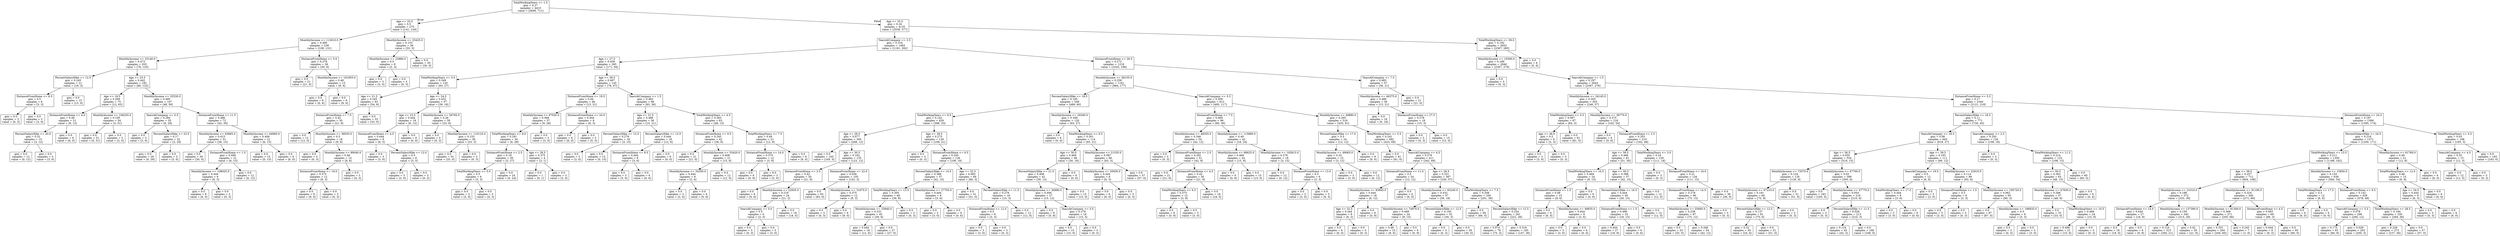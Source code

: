 digraph Tree {
node [shape=box] ;
0 [label="TotalWorkingYears <= 1.5\ngini = 0.27\nsamples = 4410\nvalue = [3699, 711]"] ;
1 [label="Age <= 33.5\ngini = 0.5\nsamples = 275\nvalue = [141, 134]"] ;
0 -> 1 [labeldistance=2.5, labelangle=45, headlabel="True"] ;
2 [label="MonthlyIncome <= 112610.0\ngini = 0.495\nsamples = 239\nvalue = [108, 131]"] ;
1 -> 2 ;
3 [label="MonthlyIncome <= 23140.0\ngini = 0.473\nsamples = 203\nvalue = [78, 125]"] ;
2 -> 3 ;
4 [label="PercentSalaryHike <= 12.5\ngini = 0.245\nsamples = 21\nvalue = [18, 3]"] ;
3 -> 4 ;
5 [label="DistanceFromHome <= 6.5\ngini = 0.5\nsamples = 6\nvalue = [3, 3]"] ;
4 -> 5 ;
6 [label="gini = 0.0\nsamples = 3\nvalue = [0, 3]"] ;
5 -> 6 ;
7 [label="gini = 0.0\nsamples = 3\nvalue = [3, 0]"] ;
5 -> 7 ;
8 [label="gini = 0.0\nsamples = 15\nvalue = [15, 0]"] ;
4 -> 8 ;
9 [label="Age <= 23.5\ngini = 0.442\nsamples = 182\nvalue = [60, 122]"] ;
3 -> 9 ;
10 [label="Age <= 18.5\ngini = 0.269\nsamples = 75\nvalue = [12, 63]"] ;
9 -> 10 ;
11 [label="DistanceFromHome <= 4.0\ngini = 0.49\nsamples = 21\nvalue = [9, 12]"] ;
10 -> 11 ;
12 [label="PercentSalaryHike <= 20.0\ngini = 0.32\nsamples = 15\nvalue = [3, 12]"] ;
11 -> 12 ;
13 [label="gini = 0.0\nsamples = 12\nvalue = [0, 12]"] ;
12 -> 13 ;
14 [label="gini = 0.0\nsamples = 3\nvalue = [3, 0]"] ;
12 -> 14 ;
15 [label="gini = 0.0\nsamples = 6\nvalue = [6, 0]"] ;
11 -> 15 ;
16 [label="MonthlyIncome <= 106255.0\ngini = 0.105\nsamples = 54\nvalue = [3, 51]"] ;
10 -> 16 ;
17 [label="gini = 0.0\nsamples = 51\nvalue = [0, 51]"] ;
16 -> 17 ;
18 [label="gini = 0.0\nsamples = 3\nvalue = [3, 0]"] ;
16 -> 18 ;
19 [label="MonthlyIncome <= 32530.0\ngini = 0.495\nsamples = 107\nvalue = [48, 59]"] ;
9 -> 19 ;
20 [label="YearsAtCompany <= 0.5\ngini = 0.284\nsamples = 35\nvalue = [6, 29]"] ;
19 -> 20 ;
21 [label="gini = 0.0\nsamples = 3\nvalue = [3, 0]"] ;
20 -> 21 ;
22 [label="PercentSalaryHike <= 23.5\ngini = 0.17\nsamples = 32\nvalue = [3, 29]"] ;
20 -> 22 ;
23 [label="gini = 0.0\nsamples = 29\nvalue = [0, 29]"] ;
22 -> 23 ;
24 [label="gini = 0.0\nsamples = 3\nvalue = [3, 0]"] ;
22 -> 24 ;
25 [label="DistanceFromHome <= 11.5\ngini = 0.486\nsamples = 72\nvalue = [42, 30]"] ;
19 -> 25 ;
26 [label="MonthlyIncome <= 63965.0\ngini = 0.415\nsamples = 51\nvalue = [36, 15]"] ;
25 -> 26 ;
27 [label="gini = 0.0\nsamples = 30\nvalue = [30, 0]"] ;
26 -> 27 ;
28 [label="DistanceFromHome <= 1.5\ngini = 0.408\nsamples = 21\nvalue = [6, 15]"] ;
26 -> 28 ;
29 [label="MonthlyIncome <= 108025.0\ngini = 0.444\nsamples = 9\nvalue = [6, 3]"] ;
28 -> 29 ;
30 [label="gini = 0.0\nsamples = 6\nvalue = [6, 0]"] ;
29 -> 30 ;
31 [label="gini = 0.0\nsamples = 3\nvalue = [0, 3]"] ;
29 -> 31 ;
32 [label="gini = 0.0\nsamples = 12\nvalue = [0, 12]"] ;
28 -> 32 ;
33 [label="MonthlyIncome <= 64960.0\ngini = 0.408\nsamples = 21\nvalue = [6, 15]"] ;
25 -> 33 ;
34 [label="gini = 0.0\nsamples = 15\nvalue = [0, 15]"] ;
33 -> 34 ;
35 [label="gini = 0.0\nsamples = 6\nvalue = [6, 0]"] ;
33 -> 35 ;
36 [label="DistanceFromHome <= 5.0\ngini = 0.278\nsamples = 36\nvalue = [30, 6]"] ;
2 -> 36 ;
37 [label="gini = 0.0\nsamples = 21\nvalue = [21, 0]"] ;
36 -> 37 ;
38 [label="MonthlyIncome <= 161855.0\ngini = 0.48\nsamples = 15\nvalue = [9, 6]"] ;
36 -> 38 ;
39 [label="gini = 0.0\nsamples = 6\nvalue = [0, 6]"] ;
38 -> 39 ;
40 [label="gini = 0.0\nsamples = 9\nvalue = [9, 0]"] ;
38 -> 40 ;
41 [label="MonthlyIncome <= 25425.0\ngini = 0.153\nsamples = 36\nvalue = [33, 3]"] ;
1 -> 41 ;
42 [label="MonthlyIncome <= 22880.0\ngini = 0.5\nsamples = 6\nvalue = [3, 3]"] ;
41 -> 42 ;
43 [label="gini = 0.0\nsamples = 3\nvalue = [3, 0]"] ;
42 -> 43 ;
44 [label="gini = 0.0\nsamples = 3\nvalue = [0, 3]"] ;
42 -> 44 ;
45 [label="gini = 0.0\nsamples = 30\nvalue = [30, 0]"] ;
41 -> 45 ;
46 [label="Age <= 33.5\ngini = 0.24\nsamples = 4135\nvalue = [3558, 577]"] ;
0 -> 46 [labeldistance=2.5, labelangle=-45, headlabel="False"] ;
47 [label="YearsAtCompany <= 2.5\ngini = 0.316\nsamples = 1483\nvalue = [1191, 292]"] ;
46 -> 47 ;
48 [label="Age <= 27.5\ngini = 0.458\nsamples = 265\nvalue = [171, 94]"] ;
47 -> 48 ;
49 [label="TotalWorkingYears <= 3.5\ngini = 0.349\nsamples = 120\nvalue = [93, 27]"] ;
48 -> 49 ;
50 [label="Age <= 21.5\ngini = 0.245\nsamples = 63\nvalue = [54, 9]"] ;
49 -> 50 ;
51 [label="DistanceFromHome <= 7.0\ngini = 0.42\nsamples = 30\nvalue = [21, 9]"] ;
50 -> 51 ;
52 [label="gini = 0.0\nsamples = 12\nvalue = [12, 0]"] ;
51 -> 52 ;
53 [label="MonthlyIncome <= 36035.0\ngini = 0.5\nsamples = 18\nvalue = [9, 9]"] ;
51 -> 53 ;
54 [label="gini = 0.0\nsamples = 3\nvalue = [0, 3]"] ;
53 -> 54 ;
55 [label="MonthlyIncome <= 89040.0\ngini = 0.48\nsamples = 15\nvalue = [9, 6]"] ;
53 -> 55 ;
56 [label="DistanceFromHome <= 19.0\ngini = 0.375\nsamples = 12\nvalue = [9, 3]"] ;
55 -> 56 ;
57 [label="gini = 0.0\nsamples = 9\nvalue = [9, 0]"] ;
56 -> 57 ;
58 [label="gini = 0.0\nsamples = 3\nvalue = [0, 3]"] ;
56 -> 58 ;
59 [label="gini = 0.0\nsamples = 3\nvalue = [0, 3]"] ;
55 -> 59 ;
60 [label="gini = 0.0\nsamples = 33\nvalue = [33, 0]"] ;
50 -> 60 ;
61 [label="Age <= 24.5\ngini = 0.432\nsamples = 57\nvalue = [39, 18]"] ;
49 -> 61 ;
62 [label="Age <= 23.5\ngini = 0.444\nsamples = 18\nvalue = [6, 12]"] ;
61 -> 62 ;
63 [label="DistanceFromHome <= 4.5\ngini = 0.444\nsamples = 9\nvalue = [6, 3]"] ;
62 -> 63 ;
64 [label="gini = 0.0\nsamples = 3\nvalue = [3, 0]"] ;
63 -> 64 ;
65 [label="PercentSalaryHike <= 12.0\ngini = 0.5\nsamples = 6\nvalue = [3, 3]"] ;
63 -> 65 ;
66 [label="gini = 0.0\nsamples = 3\nvalue = [3, 0]"] ;
65 -> 66 ;
67 [label="gini = 0.0\nsamples = 3\nvalue = [0, 3]"] ;
65 -> 67 ;
68 [label="gini = 0.0\nsamples = 9\nvalue = [0, 9]"] ;
62 -> 68 ;
69 [label="MonthlyIncome <= 26765.0\ngini = 0.26\nsamples = 39\nvalue = [33, 6]"] ;
61 -> 69 ;
70 [label="gini = 0.0\nsamples = 3\nvalue = [0, 3]"] ;
69 -> 70 ;
71 [label="MonthlyIncome <= 110125.0\ngini = 0.153\nsamples = 36\nvalue = [33, 3]"] ;
69 -> 71 ;
72 [label="gini = 0.0\nsamples = 33\nvalue = [33, 0]"] ;
71 -> 72 ;
73 [label="gini = 0.0\nsamples = 3\nvalue = [0, 3]"] ;
71 -> 73 ;
74 [label="Age <= 29.5\ngini = 0.497\nsamples = 145\nvalue = [78, 67]"] ;
48 -> 74 ;
75 [label="DistanceFromHome <= 19.5\ngini = 0.44\nsamples = 46\nvalue = [15, 31]"] ;
74 -> 75 ;
76 [label="MonthlyIncome <= 97020.0\ngini = 0.368\nsamples = 37\nvalue = [9, 28]"] ;
75 -> 76 ;
77 [label="TotalWorkingYears <= 9.0\ngini = 0.291\nsamples = 34\nvalue = [6, 28]"] ;
76 -> 77 ;
78 [label="DistanceFromHome <= 2.5\ngini = 0.18\nsamples = 30\nvalue = [3, 27]"] ;
77 -> 78 ;
79 [label="TotalWorkingYears <= 5.0\ngini = 0.5\nsamples = 6\nvalue = [3, 3]"] ;
78 -> 79 ;
80 [label="gini = 0.0\nsamples = 3\nvalue = [3, 0]"] ;
79 -> 80 ;
81 [label="gini = 0.0\nsamples = 3\nvalue = [0, 3]"] ;
79 -> 81 ;
82 [label="gini = 0.0\nsamples = 24\nvalue = [0, 24]"] ;
78 -> 82 ;
83 [label="Age <= 28.5\ngini = 0.375\nsamples = 4\nvalue = [3, 1]"] ;
77 -> 83 ;
84 [label="gini = 0.0\nsamples = 1\nvalue = [0, 1]"] ;
83 -> 84 ;
85 [label="gini = 0.0\nsamples = 3\nvalue = [3, 0]"] ;
83 -> 85 ;
86 [label="gini = 0.0\nsamples = 3\nvalue = [3, 0]"] ;
76 -> 86 ;
87 [label="DistanceFromHome <= 24.0\ngini = 0.444\nsamples = 9\nvalue = [6, 3]"] ;
75 -> 87 ;
88 [label="gini = 0.0\nsamples = 6\nvalue = [6, 0]"] ;
87 -> 88 ;
89 [label="gini = 0.0\nsamples = 3\nvalue = [0, 3]"] ;
87 -> 89 ;
90 [label="YearsAtCompany <= 1.5\ngini = 0.463\nsamples = 99\nvalue = [63, 36]"] ;
74 -> 90 ;
91 [label="Age <= 31.5\ngini = 0.486\nsamples = 36\nvalue = [15, 21]"] ;
90 -> 91 ;
92 [label="PercentSalaryHike <= 13.5\ngini = 0.278\nsamples = 18\nvalue = [3, 15]"] ;
91 -> 92 ;
93 [label="gini = 0.0\nsamples = 3\nvalue = [3, 0]"] ;
92 -> 93 ;
94 [label="gini = 0.0\nsamples = 15\nvalue = [0, 15]"] ;
92 -> 94 ;
95 [label="PercentSalaryHike <= 13.5\ngini = 0.444\nsamples = 18\nvalue = [12, 6]"] ;
91 -> 95 ;
96 [label="DistanceFromHome <= 9.5\ngini = 0.444\nsamples = 9\nvalue = [3, 6]"] ;
95 -> 96 ;
97 [label="gini = 0.0\nsamples = 3\nvalue = [3, 0]"] ;
96 -> 97 ;
98 [label="gini = 0.0\nsamples = 6\nvalue = [0, 6]"] ;
96 -> 98 ;
99 [label="gini = 0.0\nsamples = 9\nvalue = [9, 0]"] ;
95 -> 99 ;
100 [label="TotalWorkingYears <= 4.5\ngini = 0.363\nsamples = 63\nvalue = [48, 15]"] ;
90 -> 100 ;
101 [label="DistanceFromHome <= 9.5\ngini = 0.245\nsamples = 42\nvalue = [36, 6]"] ;
100 -> 101 ;
102 [label="gini = 0.0\nsamples = 21\nvalue = [21, 0]"] ;
101 -> 102 ;
103 [label="MonthlyIncome <= 53420.0\ngini = 0.408\nsamples = 21\nvalue = [15, 6]"] ;
101 -> 103 ;
104 [label="MonthlyIncome <= 34350.0\ngini = 0.444\nsamples = 9\nvalue = [3, 6]"] ;
103 -> 104 ;
105 [label="gini = 0.0\nsamples = 3\nvalue = [3, 0]"] ;
104 -> 105 ;
106 [label="gini = 0.0\nsamples = 6\nvalue = [0, 6]"] ;
104 -> 106 ;
107 [label="gini = 0.0\nsamples = 12\nvalue = [12, 0]"] ;
103 -> 107 ;
108 [label="TotalWorkingYears <= 7.5\ngini = 0.49\nsamples = 21\nvalue = [12, 9]"] ;
100 -> 108 ;
109 [label="DistanceFromHome <= 14.0\ngini = 0.375\nsamples = 12\nvalue = [3, 9]"] ;
108 -> 109 ;
110 [label="gini = 0.0\nsamples = 9\nvalue = [0, 9]"] ;
109 -> 110 ;
111 [label="gini = 0.0\nsamples = 3\nvalue = [3, 0]"] ;
109 -> 111 ;
112 [label="gini = 0.0\nsamples = 9\nvalue = [9, 0]"] ;
108 -> 112 ;
113 [label="DistanceFromHome <= 26.5\ngini = 0.272\nsamples = 1218\nvalue = [1020, 198]"] ;
47 -> 113 ;
114 [label="MonthlyIncome <= 48155.0\ngini = 0.258\nsamples = 1161\nvalue = [984, 177]"] ;
113 -> 114 ;
115 [label="PercentSalaryHike <= 18.5\ngini = 0.195\nsamples = 549\nvalue = [489, 60]"] ;
114 -> 115 ;
116 [label="TotalWorkingYears <= 9.5\ngini = 0.142\nsamples = 429\nvalue = [396, 33]"] ;
115 -> 116 ;
117 [label="Age <= 29.5\ngini = 0.077\nsamples = 300\nvalue = [288, 12]"] ;
116 -> 117 ;
118 [label="gini = 0.0\nsamples = 165\nvalue = [165, 0]"] ;
117 -> 118 ;
119 [label="Age <= 30.5\ngini = 0.162\nsamples = 135\nvalue = [123, 12]"] ;
117 -> 119 ;
120 [label="DistanceFromHome <= 3.5\ngini = 0.42\nsamples = 30\nvalue = [21, 9]"] ;
119 -> 120 ;
121 [label="gini = 0.0\nsamples = 6\nvalue = [0, 6]"] ;
120 -> 121 ;
122 [label="MonthlyIncome <= 22935.0\ngini = 0.219\nsamples = 24\nvalue = [21, 3]"] ;
120 -> 122 ;
123 [label="YearsAtCompany <= 5.0\ngini = 0.5\nsamples = 6\nvalue = [3, 3]"] ;
122 -> 123 ;
124 [label="gini = 0.0\nsamples = 3\nvalue = [0, 3]"] ;
123 -> 124 ;
125 [label="gini = 0.0\nsamples = 3\nvalue = [3, 0]"] ;
123 -> 125 ;
126 [label="gini = 0.0\nsamples = 18\nvalue = [18, 0]"] ;
122 -> 126 ;
127 [label="DistanceFromHome <= 22.0\ngini = 0.056\nsamples = 105\nvalue = [102, 3]"] ;
119 -> 127 ;
128 [label="gini = 0.0\nsamples = 93\nvalue = [93, 0]"] ;
127 -> 128 ;
129 [label="MonthlyIncome <= 31675.0\ngini = 0.375\nsamples = 12\nvalue = [9, 3]"] ;
127 -> 129 ;
130 [label="gini = 0.0\nsamples = 3\nvalue = [0, 3]"] ;
129 -> 130 ;
131 [label="gini = 0.0\nsamples = 9\nvalue = [9, 0]"] ;
129 -> 131 ;
132 [label="Age <= 28.5\ngini = 0.273\nsamples = 129\nvalue = [108, 21]"] ;
116 -> 132 ;
133 [label="gini = 0.0\nsamples = 3\nvalue = [0, 3]"] ;
132 -> 133 ;
134 [label="DistanceFromHome <= 6.5\ngini = 0.245\nsamples = 126\nvalue = [108, 18]"] ;
132 -> 134 ;
135 [label="PercentSalaryHike <= 14.5\ngini = 0.388\nsamples = 57\nvalue = [42, 15]"] ;
134 -> 135 ;
136 [label="TotalWorkingYears <= 13.5\ngini = 0.305\nsamples = 48\nvalue = [39, 9]"] ;
135 -> 136 ;
137 [label="MonthlyIncome <= 25840.0\ngini = 0.231\nsamples = 45\nvalue = [39, 6]"] ;
136 -> 137 ;
138 [label="gini = 0.444\nsamples = 18\nvalue = [12, 6]"] ;
137 -> 138 ;
139 [label="gini = 0.0\nsamples = 27\nvalue = [27, 0]"] ;
137 -> 139 ;
140 [label="gini = 0.0\nsamples = 3\nvalue = [0, 3]"] ;
136 -> 140 ;
141 [label="MonthlyIncome <= 27750.0\ngini = 0.444\nsamples = 9\nvalue = [3, 6]"] ;
135 -> 141 ;
142 [label="gini = 0.0\nsamples = 3\nvalue = [3, 0]"] ;
141 -> 142 ;
143 [label="gini = 0.0\nsamples = 6\nvalue = [0, 6]"] ;
141 -> 143 ;
144 [label="Age <= 32.5\ngini = 0.083\nsamples = 69\nvalue = [66, 3]"] ;
134 -> 144 ;
145 [label="gini = 0.0\nsamples = 51\nvalue = [51, 0]"] ;
144 -> 145 ;
146 [label="PercentSalaryHike <= 11.5\ngini = 0.278\nsamples = 18\nvalue = [15, 3]"] ;
144 -> 146 ;
147 [label="DistanceFromHome <= 12.0\ngini = 0.5\nsamples = 6\nvalue = [3, 3]"] ;
146 -> 147 ;
148 [label="gini = 0.0\nsamples = 3\nvalue = [3, 0]"] ;
147 -> 148 ;
149 [label="gini = 0.0\nsamples = 3\nvalue = [0, 3]"] ;
147 -> 149 ;
150 [label="gini = 0.0\nsamples = 12\nvalue = [12, 0]"] ;
146 -> 150 ;
151 [label="MonthlyIncome <= 20340.0\ngini = 0.349\nsamples = 120\nvalue = [93, 27]"] ;
115 -> 151 ;
152 [label="gini = 0.0\nsamples = 6\nvalue = [0, 6]"] ;
151 -> 152 ;
153 [label="TotalWorkingYears <= 6.5\ngini = 0.301\nsamples = 114\nvalue = [93, 21]"] ;
151 -> 153 ;
154 [label="Age <= 30.0\ngini = 0.469\nsamples = 48\nvalue = [30, 18]"] ;
153 -> 154 ;
155 [label="PercentSalaryHike <= 21.5\ngini = 0.408\nsamples = 42\nvalue = [30, 12]"] ;
154 -> 155 ;
156 [label="MonthlyIncome <= 26990.0\ngini = 0.494\nsamples = 27\nvalue = [15, 12]"] ;
155 -> 156 ;
157 [label="gini = 0.0\nsamples = 9\nvalue = [0, 9]"] ;
156 -> 157 ;
158 [label="YearsAtCompany <= 5.5\ngini = 0.278\nsamples = 18\nvalue = [15, 3]"] ;
156 -> 158 ;
159 [label="gini = 0.0\nsamples = 15\nvalue = [15, 0]"] ;
158 -> 159 ;
160 [label="gini = 0.0\nsamples = 3\nvalue = [0, 3]"] ;
158 -> 160 ;
161 [label="gini = 0.0\nsamples = 15\nvalue = [15, 0]"] ;
155 -> 161 ;
162 [label="gini = 0.0\nsamples = 6\nvalue = [0, 6]"] ;
154 -> 162 ;
163 [label="MonthlyIncome <= 21535.0\ngini = 0.087\nsamples = 66\nvalue = [63, 3]"] ;
153 -> 163 ;
164 [label="MonthlyIncome <= 20930.0\ngini = 0.444\nsamples = 9\nvalue = [6, 3]"] ;
163 -> 164 ;
165 [label="gini = 0.0\nsamples = 6\nvalue = [6, 0]"] ;
164 -> 165 ;
166 [label="gini = 0.0\nsamples = 3\nvalue = [0, 3]"] ;
164 -> 166 ;
167 [label="gini = 0.0\nsamples = 57\nvalue = [57, 0]"] ;
163 -> 167 ;
168 [label="YearsAtCompany <= 3.5\ngini = 0.309\nsamples = 612\nvalue = [495, 117]"] ;
114 -> 168 ;
169 [label="DistanceFromHome <= 7.5\ngini = 0.469\nsamples = 96\nvalue = [60, 36]"] ;
168 -> 169 ;
170 [label="MonthlyIncome <= 48355.0\ngini = 0.346\nsamples = 54\nvalue = [42, 12]"] ;
169 -> 170 ;
171 [label="gini = 0.0\nsamples = 3\nvalue = [0, 3]"] ;
170 -> 171 ;
172 [label="DistanceFromHome <= 2.5\ngini = 0.291\nsamples = 51\nvalue = [42, 9]"] ;
170 -> 172 ;
173 [label="gini = 0.0\nsamples = 21\nvalue = [21, 0]"] ;
172 -> 173 ;
174 [label="DistanceFromHome <= 4.5\ngini = 0.42\nsamples = 30\nvalue = [21, 9]"] ;
172 -> 174 ;
175 [label="TotalWorkingYears <= 6.5\ngini = 0.375\nsamples = 12\nvalue = [3, 9]"] ;
174 -> 175 ;
176 [label="gini = 0.0\nsamples = 9\nvalue = [0, 9]"] ;
175 -> 176 ;
177 [label="gini = 0.0\nsamples = 3\nvalue = [3, 0]"] ;
175 -> 177 ;
178 [label="gini = 0.0\nsamples = 18\nvalue = [18, 0]"] ;
174 -> 178 ;
179 [label="MonthlyIncome <= 115880.0\ngini = 0.49\nsamples = 42\nvalue = [18, 24]"] ;
169 -> 179 ;
180 [label="MonthlyIncome <= 86825.0\ngini = 0.469\nsamples = 24\nvalue = [15, 9]"] ;
179 -> 180 ;
181 [label="gini = 0.0\nsamples = 9\nvalue = [0, 9]"] ;
180 -> 181 ;
182 [label="gini = 0.0\nsamples = 15\nvalue = [15, 0]"] ;
180 -> 182 ;
183 [label="MonthlyIncome <= 192815.0\ngini = 0.278\nsamples = 18\nvalue = [3, 15]"] ;
179 -> 183 ;
184 [label="gini = 0.0\nsamples = 12\nvalue = [0, 12]"] ;
183 -> 184 ;
185 [label="DistanceFromHome <= 13.0\ngini = 0.5\nsamples = 6\nvalue = [3, 3]"] ;
183 -> 185 ;
186 [label="gini = 0.0\nsamples = 3\nvalue = [3, 0]"] ;
185 -> 186 ;
187 [label="gini = 0.0\nsamples = 3\nvalue = [0, 3]"] ;
185 -> 187 ;
188 [label="MonthlyIncome <= 49880.0\ngini = 0.265\nsamples = 516\nvalue = [435, 81]"] ;
168 -> 188 ;
189 [label="PercentSalaryHike <= 17.0\ngini = 0.5\nsamples = 24\nvalue = [12, 12]"] ;
188 -> 189 ;
190 [label="MonthlyIncome <= 49065.0\ngini = 0.32\nsamples = 15\nvalue = [3, 12]"] ;
189 -> 190 ;
191 [label="gini = 0.0\nsamples = 3\nvalue = [3, 0]"] ;
190 -> 191 ;
192 [label="gini = 0.0\nsamples = 12\nvalue = [0, 12]"] ;
190 -> 192 ;
193 [label="gini = 0.0\nsamples = 9\nvalue = [9, 0]"] ;
189 -> 193 ;
194 [label="TotalWorkingYears <= 5.5\ngini = 0.241\nsamples = 492\nvalue = [423, 69]"] ;
188 -> 194 ;
195 [label="gini = 0.0\nsamples = 81\nvalue = [81, 0]"] ;
194 -> 195 ;
196 [label="YearsAtCompany <= 4.5\ngini = 0.279\nsamples = 411\nvalue = [342, 69]"] ;
194 -> 196 ;
197 [label="DistanceFromHome <= 11.0\ngini = 0.5\nsamples = 24\nvalue = [12, 12]"] ;
196 -> 197 ;
198 [label="MonthlyIncome <= 83845.0\ngini = 0.444\nsamples = 18\nvalue = [6, 12]"] ;
197 -> 198 ;
199 [label="Age <= 32.5\ngini = 0.444\nsamples = 9\nvalue = [6, 3]"] ;
198 -> 199 ;
200 [label="gini = 0.0\nsamples = 6\nvalue = [6, 0]"] ;
199 -> 200 ;
201 [label="gini = 0.0\nsamples = 3\nvalue = [0, 3]"] ;
199 -> 201 ;
202 [label="gini = 0.0\nsamples = 9\nvalue = [0, 9]"] ;
198 -> 202 ;
203 [label="gini = 0.0\nsamples = 6\nvalue = [6, 0]"] ;
197 -> 203 ;
204 [label="Age <= 26.5\ngini = 0.251\nsamples = 387\nvalue = [330, 57]"] ;
196 -> 204 ;
205 [label="MonthlyIncome <= 83240.0\ngini = 0.432\nsamples = 57\nvalue = [39, 18]"] ;
204 -> 205 ;
206 [label="MonthlyIncome <= 74970.0\ngini = 0.469\nsamples = 24\nvalue = [9, 15]"] ;
205 -> 206 ;
207 [label="gini = 0.48\nsamples = 15\nvalue = [9, 6]"] ;
206 -> 207 ;
208 [label="gini = 0.0\nsamples = 9\nvalue = [0, 9]"] ;
206 -> 208 ;
209 [label="PercentSalaryHike <= 12.5\ngini = 0.165\nsamples = 33\nvalue = [30, 3]"] ;
205 -> 209 ;
210 [label="gini = 0.0\nsamples = 3\nvalue = [0, 3]"] ;
209 -> 210 ;
211 [label="gini = 0.0\nsamples = 30\nvalue = [30, 0]"] ;
209 -> 211 ;
212 [label="TotalWorkingYears <= 7.5\ngini = 0.208\nsamples = 330\nvalue = [291, 39]"] ;
204 -> 212 ;
213 [label="gini = 0.0\nsamples = 69\nvalue = [69, 0]"] ;
212 -> 213 ;
214 [label="PercentSalaryHike <= 12.5\ngini = 0.254\nsamples = 261\nvalue = [222, 39]"] ;
212 -> 214 ;
215 [label="gini = 0.074\nsamples = 78\nvalue = [75, 3]"] ;
214 -> 215 ;
216 [label="gini = 0.316\nsamples = 183\nvalue = [147, 36]"] ;
214 -> 216 ;
217 [label="YearsAtCompany <= 7.5\ngini = 0.465\nsamples = 57\nvalue = [36, 21]"] ;
113 -> 217 ;
218 [label="MonthlyIncome <= 46375.0\ngini = 0.486\nsamples = 36\nvalue = [15, 21]"] ;
217 -> 218 ;
219 [label="gini = 0.0\nsamples = 18\nvalue = [0, 18]"] ;
218 -> 219 ;
220 [label="DistanceFromHome <= 27.5\ngini = 0.278\nsamples = 18\nvalue = [15, 3]"] ;
218 -> 220 ;
221 [label="gini = 0.0\nsamples = 3\nvalue = [0, 3]"] ;
220 -> 221 ;
222 [label="gini = 0.0\nsamples = 15\nvalue = [15, 0]"] ;
220 -> 222 ;
223 [label="gini = 0.0\nsamples = 21\nvalue = [21, 0]"] ;
217 -> 223 ;
224 [label="TotalWorkingYears <= 39.0\ngini = 0.192\nsamples = 2652\nvalue = [2367, 285]"] ;
46 -> 224 ;
225 [label="MonthlyIncome <= 10300.0\ngini = 0.189\nsamples = 2646\nvalue = [2367, 279]"] ;
224 -> 225 ;
226 [label="gini = 0.0\nsamples = 3\nvalue = [0, 3]"] ;
225 -> 226 ;
227 [label="YearsAtCompany <= 1.5\ngini = 0.187\nsamples = 2643\nvalue = [2367, 276]"] ;
225 -> 227 ;
228 [label="MonthlyIncome <= 34145.0\ngini = 0.305\nsamples = 303\nvalue = [246, 57]"] ;
227 -> 228 ;
229 [label="TotalWorkingYears <= 3.5\ngini = 0.067\nsamples = 87\nvalue = [84, 3]"] ;
228 -> 229 ;
230 [label="Age <= 46.0\ngini = 0.5\nsamples = 6\nvalue = [3, 3]"] ;
229 -> 230 ;
231 [label="gini = 0.0\nsamples = 3\nvalue = [3, 0]"] ;
230 -> 231 ;
232 [label="gini = 0.0\nsamples = 3\nvalue = [0, 3]"] ;
230 -> 232 ;
233 [label="gini = 0.0\nsamples = 81\nvalue = [81, 0]"] ;
229 -> 233 ;
234 [label="MonthlyIncome <= 36770.0\ngini = 0.375\nsamples = 216\nvalue = [162, 54]"] ;
228 -> 234 ;
235 [label="gini = 0.0\nsamples = 6\nvalue = [0, 6]"] ;
234 -> 235 ;
236 [label="DistanceFromHome <= 2.5\ngini = 0.353\nsamples = 210\nvalue = [162, 48]"] ;
234 -> 236 ;
237 [label="Age <= 39.5\ngini = 0.466\nsamples = 81\nvalue = [51, 30]"] ;
236 -> 237 ;
238 [label="TotalWorkingYears <= 10.5\ngini = 0.469\nsamples = 24\nvalue = [9, 15]"] ;
237 -> 238 ;
239 [label="DistanceFromHome <= 1.5\ngini = 0.48\nsamples = 15\nvalue = [9, 6]"] ;
238 -> 239 ;
240 [label="gini = 0.0\nsamples = 6\nvalue = [6, 0]"] ;
239 -> 240 ;
241 [label="MonthlyIncome <= 49835.0\ngini = 0.444\nsamples = 9\nvalue = [3, 6]"] ;
239 -> 241 ;
242 [label="gini = 0.0\nsamples = 3\nvalue = [3, 0]"] ;
241 -> 242 ;
243 [label="gini = 0.0\nsamples = 6\nvalue = [0, 6]"] ;
241 -> 243 ;
244 [label="gini = 0.0\nsamples = 9\nvalue = [0, 9]"] ;
238 -> 244 ;
245 [label="Age <= 50.5\ngini = 0.388\nsamples = 57\nvalue = [42, 15]"] ;
237 -> 245 ;
246 [label="PercentSalaryHike <= 16.5\ngini = 0.444\nsamples = 45\nvalue = [30, 15]"] ;
245 -> 246 ;
247 [label="DistanceFromHome <= 1.5\ngini = 0.496\nsamples = 33\nvalue = [18, 15]"] ;
246 -> 247 ;
248 [label="gini = 0.444\nsamples = 27\nvalue = [18, 9]"] ;
247 -> 248 ;
249 [label="gini = 0.0\nsamples = 6\nvalue = [0, 6]"] ;
247 -> 249 ;
250 [label="gini = 0.0\nsamples = 12\nvalue = [12, 0]"] ;
246 -> 250 ;
251 [label="gini = 0.0\nsamples = 12\nvalue = [12, 0]"] ;
245 -> 251 ;
252 [label="TotalWorkingYears <= 3.0\ngini = 0.24\nsamples = 129\nvalue = [111, 18]"] ;
236 -> 252 ;
253 [label="gini = 0.0\nsamples = 3\nvalue = [0, 3]"] ;
252 -> 253 ;
254 [label="DistanceFromHome <= 16.0\ngini = 0.21\nsamples = 126\nvalue = [111, 15]"] ;
252 -> 254 ;
255 [label="DistanceFromHome <= 14.5\ngini = 0.278\nsamples = 90\nvalue = [75, 15]"] ;
254 -> 255 ;
256 [label="MonthlyIncome <= 55665.0\ngini = 0.238\nsamples = 87\nvalue = [75, 12]"] ;
255 -> 256 ;
257 [label="gini = 0.0\nsamples = 33\nvalue = [33, 0]"] ;
256 -> 257 ;
258 [label="gini = 0.346\nsamples = 54\nvalue = [42, 12]"] ;
256 -> 258 ;
259 [label="gini = 0.0\nsamples = 3\nvalue = [0, 3]"] ;
255 -> 259 ;
260 [label="gini = 0.0\nsamples = 36\nvalue = [36, 0]"] ;
254 -> 260 ;
261 [label="DistanceFromHome <= 3.5\ngini = 0.17\nsamples = 2340\nvalue = [2121, 219]"] ;
227 -> 261 ;
262 [label="PercentSalaryHike <= 18.5\ngini = 0.11\nsamples = 771\nvalue = [726, 45]"] ;
261 -> 262 ;
263 [label="YearsAtCompany <= 16.5\ngini = 0.08\nsamples = 645\nvalue = [618, 27]"] ;
262 -> 263 ;
264 [label="Age <= 36.5\ngini = 0.055\nsamples = 534\nvalue = [519, 15]"] ;
263 -> 264 ;
265 [label="MonthlyIncome <= 73570.0\ngini = 0.124\nsamples = 135\nvalue = [126, 9]"] ;
264 -> 265 ;
266 [label="MonthlyIncome <= 67210.0\ngini = 0.191\nsamples = 84\nvalue = [75, 9]"] ;
265 -> 266 ;
267 [label="PercentSalaryHike <= 12.5\ngini = 0.137\nsamples = 81\nvalue = [75, 6]"] ;
266 -> 267 ;
268 [label="gini = 0.32\nsamples = 30\nvalue = [24, 6]"] ;
267 -> 268 ;
269 [label="gini = 0.0\nsamples = 51\nvalue = [51, 0]"] ;
267 -> 269 ;
270 [label="gini = 0.0\nsamples = 3\nvalue = [0, 3]"] ;
266 -> 270 ;
271 [label="gini = 0.0\nsamples = 51\nvalue = [51, 0]"] ;
265 -> 271 ;
272 [label="MonthlyIncome <= 47700.0\ngini = 0.03\nsamples = 399\nvalue = [393, 6]"] ;
264 -> 272 ;
273 [label="gini = 0.0\nsamples = 183\nvalue = [183, 0]"] ;
272 -> 273 ;
274 [label="MonthlyIncome <= 47770.0\ngini = 0.054\nsamples = 216\nvalue = [210, 6]"] ;
272 -> 274 ;
275 [label="gini = 0.0\nsamples = 3\nvalue = [0, 3]"] ;
274 -> 275 ;
276 [label="PercentSalaryHike <= 11.5\ngini = 0.028\nsamples = 213\nvalue = [210, 3]"] ;
274 -> 276 ;
277 [label="gini = 0.124\nsamples = 45\nvalue = [42, 3]"] ;
276 -> 277 ;
278 [label="gini = 0.0\nsamples = 168\nvalue = [168, 0]"] ;
276 -> 278 ;
279 [label="Age <= 39.5\ngini = 0.193\nsamples = 111\nvalue = [99, 12]"] ;
263 -> 279 ;
280 [label="YearsAtCompany <= 19.5\ngini = 0.5\nsamples = 12\nvalue = [6, 6]"] ;
279 -> 280 ;
281 [label="TotalWorkingYears <= 17.5\ngini = 0.444\nsamples = 9\nvalue = [3, 6]"] ;
280 -> 281 ;
282 [label="gini = 0.0\nsamples = 3\nvalue = [3, 0]"] ;
281 -> 282 ;
283 [label="gini = 0.0\nsamples = 6\nvalue = [0, 6]"] ;
281 -> 283 ;
284 [label="gini = 0.0\nsamples = 3\nvalue = [3, 0]"] ;
280 -> 284 ;
285 [label="MonthlyIncome <= 22910.0\ngini = 0.114\nsamples = 99\nvalue = [93, 6]"] ;
279 -> 285 ;
286 [label="DistanceFromHome <= 1.5\ngini = 0.5\nsamples = 6\nvalue = [3, 3]"] ;
285 -> 286 ;
287 [label="gini = 0.0\nsamples = 3\nvalue = [3, 0]"] ;
286 -> 287 ;
288 [label="gini = 0.0\nsamples = 3\nvalue = [0, 3]"] ;
286 -> 288 ;
289 [label="MonthlyIncome <= 195720.0\ngini = 0.062\nsamples = 93\nvalue = [90, 3]"] ;
285 -> 289 ;
290 [label="gini = 0.0\nsamples = 87\nvalue = [87, 0]"] ;
289 -> 290 ;
291 [label="MonthlyIncome <= 196835.0\ngini = 0.5\nsamples = 6\nvalue = [3, 3]"] ;
289 -> 291 ;
292 [label="gini = 0.0\nsamples = 3\nvalue = [0, 3]"] ;
291 -> 292 ;
293 [label="gini = 0.0\nsamples = 3\nvalue = [3, 0]"] ;
291 -> 293 ;
294 [label="YearsAtCompany <= 2.5\ngini = 0.245\nsamples = 126\nvalue = [108, 18]"] ;
262 -> 294 ;
295 [label="gini = 0.0\nsamples = 3\nvalue = [0, 3]"] ;
294 -> 295 ;
296 [label="TotalWorkingYears <= 11.5\ngini = 0.214\nsamples = 123\nvalue = [108, 15]"] ;
294 -> 296 ;
297 [label="Age <= 50.5\ngini = 0.363\nsamples = 63\nvalue = [48, 15]"] ;
296 -> 297 ;
298 [label="MonthlyIncome <= 47930.0\ngini = 0.266\nsamples = 57\nvalue = [48, 9]"] ;
297 -> 298 ;
299 [label="gini = 0.0\nsamples = 33\nvalue = [33, 0]"] ;
298 -> 299 ;
300 [label="TotalWorkingYears <= 10.5\ngini = 0.469\nsamples = 24\nvalue = [15, 9]"] ;
298 -> 300 ;
301 [label="gini = 0.408\nsamples = 21\nvalue = [15, 6]"] ;
300 -> 301 ;
302 [label="gini = 0.0\nsamples = 3\nvalue = [0, 3]"] ;
300 -> 302 ;
303 [label="gini = 0.0\nsamples = 6\nvalue = [0, 6]"] ;
297 -> 303 ;
304 [label="gini = 0.0\nsamples = 60\nvalue = [60, 0]"] ;
296 -> 304 ;
305 [label="DistanceFromHome <= 24.5\ngini = 0.197\nsamples = 1569\nvalue = [1395, 174]"] ;
261 -> 305 ;
306 [label="PercentSalaryHike <= 24.5\ngini = 0.218\nsamples = 1371\nvalue = [1200, 171]"] ;
305 -> 306 ;
307 [label="TotalWorkingYears <= 13.5\ngini = 0.211\nsamples = 1350\nvalue = [1188, 162]"] ;
306 -> 307 ;
308 [label="Age <= 38.5\ngini = 0.257\nsamples = 712\nvalue = [604, 108]"] ;
307 -> 308 ;
309 [label="MonthlyIncome <= 21010.0\ngini = 0.188\nsamples = 372\nvalue = [333, 39]"] ;
308 -> 309 ;
310 [label="DistanceFromHome <= 14.0\ngini = 0.444\nsamples = 27\nvalue = [18, 9]"] ;
309 -> 310 ;
311 [label="gini = 0.0\nsamples = 18\nvalue = [18, 0]"] ;
310 -> 311 ;
312 [label="gini = 0.0\nsamples = 9\nvalue = [0, 9]"] ;
310 -> 312 ;
313 [label="MonthlyIncome <= 137390.0\ngini = 0.159\nsamples = 345\nvalue = [315, 30]"] ;
309 -> 313 ;
314 [label="gini = 0.124\nsamples = 315\nvalue = [294, 21]"] ;
313 -> 314 ;
315 [label="gini = 0.42\nsamples = 30\nvalue = [21, 9]"] ;
313 -> 315 ;
316 [label="MonthlyIncome <= 91195.0\ngini = 0.324\nsamples = 340\nvalue = [271, 69]"] ;
308 -> 316 ;
317 [label="MonthlyIncome <= 81300.0\ngini = 0.368\nsamples = 271\nvalue = [205, 66]"] ;
316 -> 317 ;
318 [label="gini = 0.351\nsamples = 264\nvalue = [204, 60]"] ;
317 -> 318 ;
319 [label="gini = 0.245\nsamples = 7\nvalue = [1, 6]"] ;
317 -> 319 ;
320 [label="DistanceFromHome <= 4.5\ngini = 0.083\nsamples = 69\nvalue = [66, 3]"] ;
316 -> 320 ;
321 [label="gini = 0.444\nsamples = 9\nvalue = [6, 3]"] ;
320 -> 321 ;
322 [label="gini = 0.0\nsamples = 60\nvalue = [60, 0]"] ;
320 -> 322 ;
323 [label="MonthlyIncome <= 15850.0\ngini = 0.155\nsamples = 638\nvalue = [584, 54]"] ;
307 -> 323 ;
324 [label="TotalWorkingYears <= 17.5\ngini = 0.5\nsamples = 12\nvalue = [6, 6]"] ;
323 -> 324 ;
325 [label="gini = 0.0\nsamples = 6\nvalue = [6, 0]"] ;
324 -> 325 ;
326 [label="gini = 0.0\nsamples = 6\nvalue = [0, 6]"] ;
324 -> 326 ;
327 [label="DistanceFromHome <= 9.5\ngini = 0.142\nsamples = 626\nvalue = [578, 48]"] ;
323 -> 327 ;
328 [label="YearsAtCompany <= 5.5\ngini = 0.078\nsamples = 296\nvalue = [284, 12]"] ;
327 -> 328 ;
329 [label="gini = 0.175\nsamples = 93\nvalue = [84, 9]"] ;
328 -> 329 ;
330 [label="gini = 0.029\nsamples = 203\nvalue = [200, 3]"] ;
328 -> 330 ;
331 [label="TotalWorkingYears <= 28.5\ngini = 0.194\nsamples = 330\nvalue = [294, 36]"] ;
327 -> 331 ;
332 [label="gini = 0.229\nsamples = 273\nvalue = [237, 36]"] ;
331 -> 332 ;
333 [label="gini = 0.0\nsamples = 57\nvalue = [57, 0]"] ;
331 -> 333 ;
334 [label="MonthlyIncome <= 61760.0\ngini = 0.49\nsamples = 21\nvalue = [12, 9]"] ;
306 -> 334 ;
335 [label="TotalWorkingYears <= 12.0\ngini = 0.48\nsamples = 15\nvalue = [6, 9]"] ;
334 -> 335 ;
336 [label="Age <= 34.5\ngini = 0.444\nsamples = 9\nvalue = [6, 3]"] ;
335 -> 336 ;
337 [label="gini = 0.0\nsamples = 3\nvalue = [0, 3]"] ;
336 -> 337 ;
338 [label="gini = 0.0\nsamples = 6\nvalue = [6, 0]"] ;
336 -> 338 ;
339 [label="gini = 0.0\nsamples = 6\nvalue = [0, 6]"] ;
335 -> 339 ;
340 [label="gini = 0.0\nsamples = 6\nvalue = [6, 0]"] ;
334 -> 340 ;
341 [label="TotalWorkingYears <= 5.5\ngini = 0.03\nsamples = 198\nvalue = [195, 3]"] ;
305 -> 341 ;
342 [label="YearsAtCompany <= 4.5\ngini = 0.32\nsamples = 15\nvalue = [12, 3]"] ;
341 -> 342 ;
343 [label="gini = 0.0\nsamples = 12\nvalue = [12, 0]"] ;
342 -> 343 ;
344 [label="gini = 0.0\nsamples = 3\nvalue = [0, 3]"] ;
342 -> 344 ;
345 [label="gini = 0.0\nsamples = 183\nvalue = [183, 0]"] ;
341 -> 345 ;
346 [label="gini = 0.0\nsamples = 6\nvalue = [0, 6]"] ;
224 -> 346 ;
}